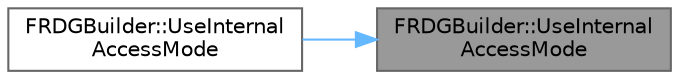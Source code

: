 digraph "FRDGBuilder::UseInternalAccessMode"
{
 // INTERACTIVE_SVG=YES
 // LATEX_PDF_SIZE
  bgcolor="transparent";
  edge [fontname=Helvetica,fontsize=10,labelfontname=Helvetica,labelfontsize=10];
  node [fontname=Helvetica,fontsize=10,shape=box,height=0.2,width=0.4];
  rankdir="RL";
  Node1 [id="Node000001",label="FRDGBuilder::UseInternal\lAccessMode",height=0.2,width=0.4,color="gray40", fillcolor="grey60", style="filled", fontcolor="black",tooltip="Use this method to resume tracking of a resource after calling UseExternalAccessMode."];
  Node1 -> Node2 [id="edge1_Node000001_Node000002",dir="back",color="steelblue1",style="solid",tooltip=" "];
  Node2 [id="Node000002",label="FRDGBuilder::UseInternal\lAccessMode",height=0.2,width=0.4,color="grey40", fillcolor="white", style="filled",URL="$d5/dac/classFRDGBuilder.html#a5e093fec8c5d29a25967e40eed515def",tooltip=" "];
}
